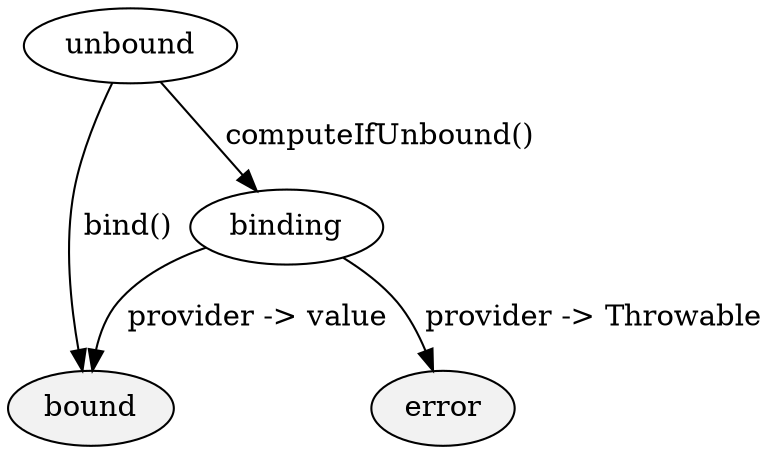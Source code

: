 digraph G {
    unbound -> bound [ label=" bind()\n" ];
    unbound -> binding [ label=" computeIfUnbound()\n" ];
    binding -> bound [ label=" provider -> value" ];
    binding -> error [ label=" provider -> Throwable" ];

    bound [style=filled fillcolor=gray95];
    error [style=filled fillcolor=gray95];
}